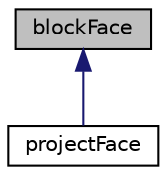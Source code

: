digraph "blockFace"
{
  bgcolor="transparent";
  edge [fontname="Helvetica",fontsize="10",labelfontname="Helvetica",labelfontsize="10"];
  node [fontname="Helvetica",fontsize="10",shape=record];
  Node1 [label="blockFace",height=0.2,width=0.4,color="black", fillcolor="grey75", style="filled" fontcolor="black"];
  Node1 -> Node2 [dir="back",color="midnightblue",fontsize="10",style="solid",fontname="Helvetica"];
  Node2 [label="projectFace",height=0.2,width=0.4,color="black",URL="$classFoam_1_1blockFaces_1_1projectFace.html",tooltip="Projects the given set of face points onto the selected surface of the geometry provided as a searcha..."];
}
